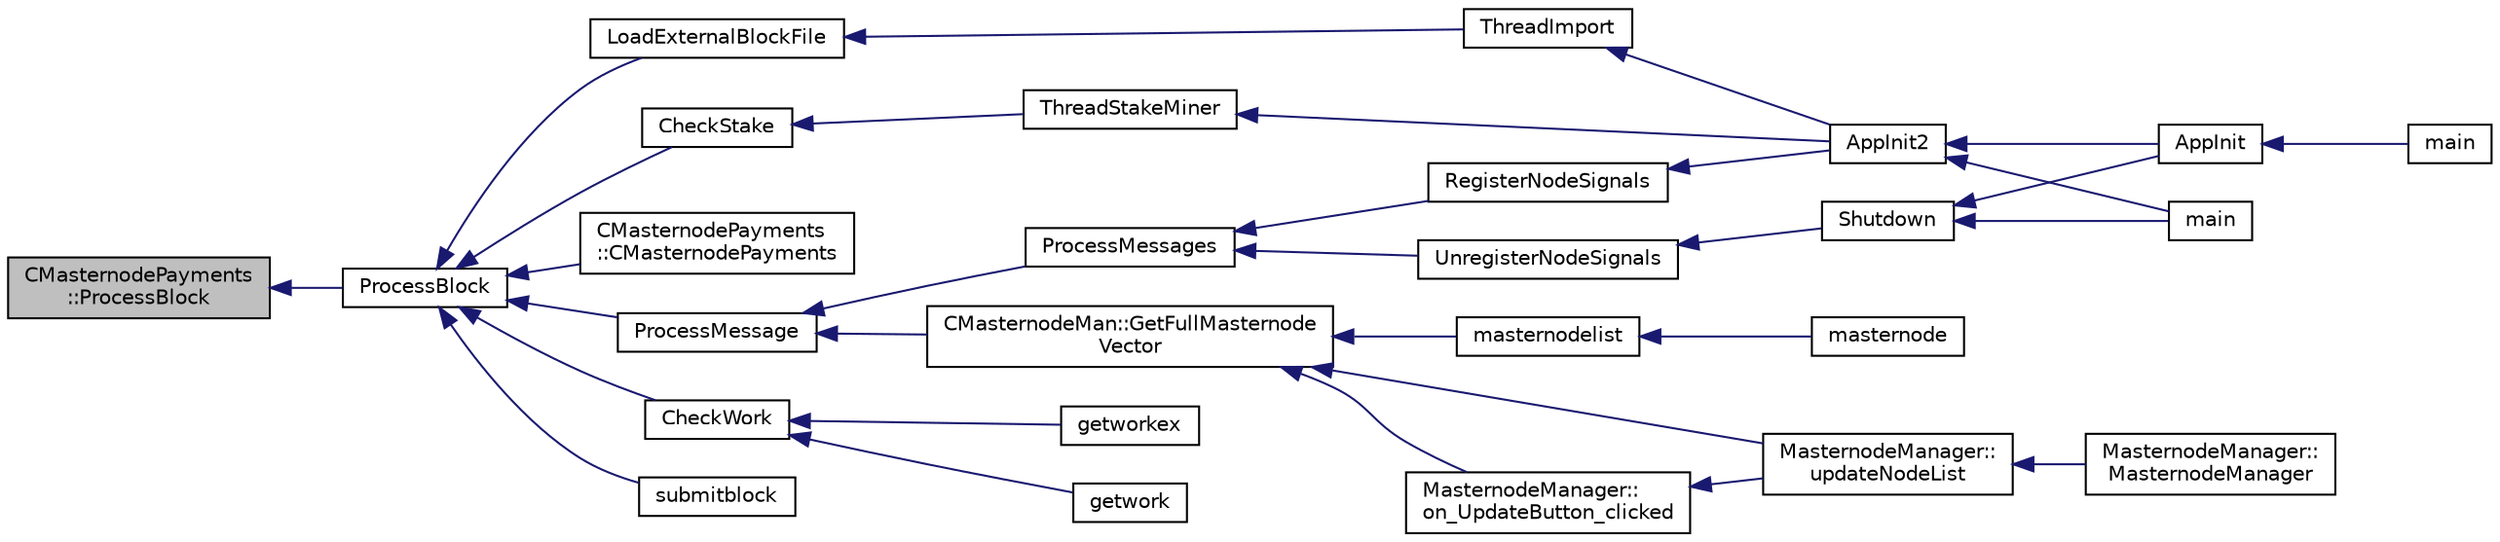 digraph "CMasternodePayments::ProcessBlock"
{
  edge [fontname="Helvetica",fontsize="10",labelfontname="Helvetica",labelfontsize="10"];
  node [fontname="Helvetica",fontsize="10",shape=record];
  rankdir="LR";
  Node738 [label="CMasternodePayments\l::ProcessBlock",height=0.2,width=0.4,color="black", fillcolor="grey75", style="filled", fontcolor="black"];
  Node738 -> Node739 [dir="back",color="midnightblue",fontsize="10",style="solid",fontname="Helvetica"];
  Node739 [label="ProcessBlock",height=0.2,width=0.4,color="black", fillcolor="white", style="filled",URL="$d4/dbf/main_8h.html#a7c8a7be3439bb5e1e40548a332a3cf29"];
  Node739 -> Node740 [dir="back",color="midnightblue",fontsize="10",style="solid",fontname="Helvetica"];
  Node740 [label="LoadExternalBlockFile",height=0.2,width=0.4,color="black", fillcolor="white", style="filled",URL="$df/d0a/main_8cpp.html#afbdbbb5a1b376748e5460cbcf644a9af"];
  Node740 -> Node741 [dir="back",color="midnightblue",fontsize="10",style="solid",fontname="Helvetica"];
  Node741 [label="ThreadImport",height=0.2,width=0.4,color="black", fillcolor="white", style="filled",URL="$d4/dbf/main_8h.html#a0189c34248cd89bbbe20d4d6045bd7c9"];
  Node741 -> Node742 [dir="back",color="midnightblue",fontsize="10",style="solid",fontname="Helvetica"];
  Node742 [label="AppInit2",height=0.2,width=0.4,color="black", fillcolor="white", style="filled",URL="$d8/dc0/init_8h.html#a1a4c1bfbf6ba1db77e988b89b9cadfd3",tooltip="Initialize ion. "];
  Node742 -> Node743 [dir="back",color="midnightblue",fontsize="10",style="solid",fontname="Helvetica"];
  Node743 [label="AppInit",height=0.2,width=0.4,color="black", fillcolor="white", style="filled",URL="$d4/d35/iond_8cpp.html#ac59316b767e6984e1285f0531275286b"];
  Node743 -> Node744 [dir="back",color="midnightblue",fontsize="10",style="solid",fontname="Helvetica"];
  Node744 [label="main",height=0.2,width=0.4,color="black", fillcolor="white", style="filled",URL="$d4/d35/iond_8cpp.html#a0ddf1224851353fc92bfbff6f499fa97"];
  Node742 -> Node745 [dir="back",color="midnightblue",fontsize="10",style="solid",fontname="Helvetica"];
  Node745 [label="main",height=0.2,width=0.4,color="black", fillcolor="white", style="filled",URL="$d5/d2d/ion_8cpp.html#a0ddf1224851353fc92bfbff6f499fa97"];
  Node739 -> Node746 [dir="back",color="midnightblue",fontsize="10",style="solid",fontname="Helvetica"];
  Node746 [label="ProcessMessage",height=0.2,width=0.4,color="black", fillcolor="white", style="filled",URL="$df/d0a/main_8cpp.html#a8ba92b1a4bce3c835e887a9073d17d8e"];
  Node746 -> Node747 [dir="back",color="midnightblue",fontsize="10",style="solid",fontname="Helvetica"];
  Node747 [label="ProcessMessages",height=0.2,width=0.4,color="black", fillcolor="white", style="filled",URL="$d4/dbf/main_8h.html#a196f9318f02448b85b28d612698934fd"];
  Node747 -> Node748 [dir="back",color="midnightblue",fontsize="10",style="solid",fontname="Helvetica"];
  Node748 [label="RegisterNodeSignals",height=0.2,width=0.4,color="black", fillcolor="white", style="filled",URL="$d4/dbf/main_8h.html#ab02615ff65f91d69f8d786ec900baa8a",tooltip="Register with a network node to receive its signals. "];
  Node748 -> Node742 [dir="back",color="midnightblue",fontsize="10",style="solid",fontname="Helvetica"];
  Node747 -> Node749 [dir="back",color="midnightblue",fontsize="10",style="solid",fontname="Helvetica"];
  Node749 [label="UnregisterNodeSignals",height=0.2,width=0.4,color="black", fillcolor="white", style="filled",URL="$d4/dbf/main_8h.html#a3ef0cc6e9d9d6435ee2a5569244d6ebd",tooltip="Unregister a network node. "];
  Node749 -> Node750 [dir="back",color="midnightblue",fontsize="10",style="solid",fontname="Helvetica"];
  Node750 [label="Shutdown",height=0.2,width=0.4,color="black", fillcolor="white", style="filled",URL="$d8/dc0/init_8h.html#ac5f038c2b480cf9ef5e19e3eba8dbaf9"];
  Node750 -> Node743 [dir="back",color="midnightblue",fontsize="10",style="solid",fontname="Helvetica"];
  Node750 -> Node745 [dir="back",color="midnightblue",fontsize="10",style="solid",fontname="Helvetica"];
  Node746 -> Node751 [dir="back",color="midnightblue",fontsize="10",style="solid",fontname="Helvetica"];
  Node751 [label="CMasternodeMan::GetFullMasternode\lVector",height=0.2,width=0.4,color="black", fillcolor="white", style="filled",URL="$dc/d6b/class_c_masternode_man.html#ab39e213a7601e1bef2eba1d5d63206f5"];
  Node751 -> Node752 [dir="back",color="midnightblue",fontsize="10",style="solid",fontname="Helvetica"];
  Node752 [label="MasternodeManager::\lupdateNodeList",height=0.2,width=0.4,color="black", fillcolor="white", style="filled",URL="$d9/d70/class_masternode_manager.html#a5485a8bd6ccf673027165cc1207dfae9"];
  Node752 -> Node753 [dir="back",color="midnightblue",fontsize="10",style="solid",fontname="Helvetica"];
  Node753 [label="MasternodeManager::\lMasternodeManager",height=0.2,width=0.4,color="black", fillcolor="white", style="filled",URL="$d9/d70/class_masternode_manager.html#ad18cb99065e056e6b791e2356de826bf"];
  Node751 -> Node754 [dir="back",color="midnightblue",fontsize="10",style="solid",fontname="Helvetica"];
  Node754 [label="MasternodeManager::\lon_UpdateButton_clicked",height=0.2,width=0.4,color="black", fillcolor="white", style="filled",URL="$d9/d70/class_masternode_manager.html#ae8d07b4d869e3eb09fe1be445eff0430"];
  Node754 -> Node752 [dir="back",color="midnightblue",fontsize="10",style="solid",fontname="Helvetica"];
  Node751 -> Node755 [dir="back",color="midnightblue",fontsize="10",style="solid",fontname="Helvetica"];
  Node755 [label="masternodelist",height=0.2,width=0.4,color="black", fillcolor="white", style="filled",URL="$d5/d6b/rpcstashedsend_8cpp.html#a3a7ed7e37f21eb2912afc6e776f7236c"];
  Node755 -> Node756 [dir="back",color="midnightblue",fontsize="10",style="solid",fontname="Helvetica"];
  Node756 [label="masternode",height=0.2,width=0.4,color="black", fillcolor="white", style="filled",URL="$d5/d6b/rpcstashedsend_8cpp.html#a30609e443aeb47c29ed0878d16b1b5e1"];
  Node739 -> Node757 [dir="back",color="midnightblue",fontsize="10",style="solid",fontname="Helvetica"];
  Node757 [label="CMasternodePayments\l::CMasternodePayments",height=0.2,width=0.4,color="black", fillcolor="white", style="filled",URL="$dc/d9a/class_c_masternode_payments.html#a4b9454f265a927528c881716e7649973"];
  Node739 -> Node758 [dir="back",color="midnightblue",fontsize="10",style="solid",fontname="Helvetica"];
  Node758 [label="CheckWork",height=0.2,width=0.4,color="black", fillcolor="white", style="filled",URL="$de/d13/miner_8h.html#aadd8a05aa6d8fae1c0f4daa5e971a12a",tooltip="Check mined proof-of-work block. "];
  Node758 -> Node759 [dir="back",color="midnightblue",fontsize="10",style="solid",fontname="Helvetica"];
  Node759 [label="getworkex",height=0.2,width=0.4,color="black", fillcolor="white", style="filled",URL="$d4/ddd/rpcmining_8cpp.html#aa40f86dc468a3f2ef4a3bba99e20a069"];
  Node758 -> Node760 [dir="back",color="midnightblue",fontsize="10",style="solid",fontname="Helvetica"];
  Node760 [label="getwork",height=0.2,width=0.4,color="black", fillcolor="white", style="filled",URL="$d4/ddd/rpcmining_8cpp.html#a356be62c93d38267a7da9e1cb644d547"];
  Node739 -> Node761 [dir="back",color="midnightblue",fontsize="10",style="solid",fontname="Helvetica"];
  Node761 [label="CheckStake",height=0.2,width=0.4,color="black", fillcolor="white", style="filled",URL="$de/d13/miner_8h.html#a68be4bcfa03b86095641eac5ca996fed",tooltip="Check mined proof-of-stake block. "];
  Node761 -> Node762 [dir="back",color="midnightblue",fontsize="10",style="solid",fontname="Helvetica"];
  Node762 [label="ThreadStakeMiner",height=0.2,width=0.4,color="black", fillcolor="white", style="filled",URL="$d6/de3/miner_8cpp.html#a31faece5ef0e403969b3d3debd79b352"];
  Node762 -> Node742 [dir="back",color="midnightblue",fontsize="10",style="solid",fontname="Helvetica"];
  Node739 -> Node763 [dir="back",color="midnightblue",fontsize="10",style="solid",fontname="Helvetica"];
  Node763 [label="submitblock",height=0.2,width=0.4,color="black", fillcolor="white", style="filled",URL="$d4/ddd/rpcmining_8cpp.html#a6fc1aa077add8cb1c74207056616134d"];
}
